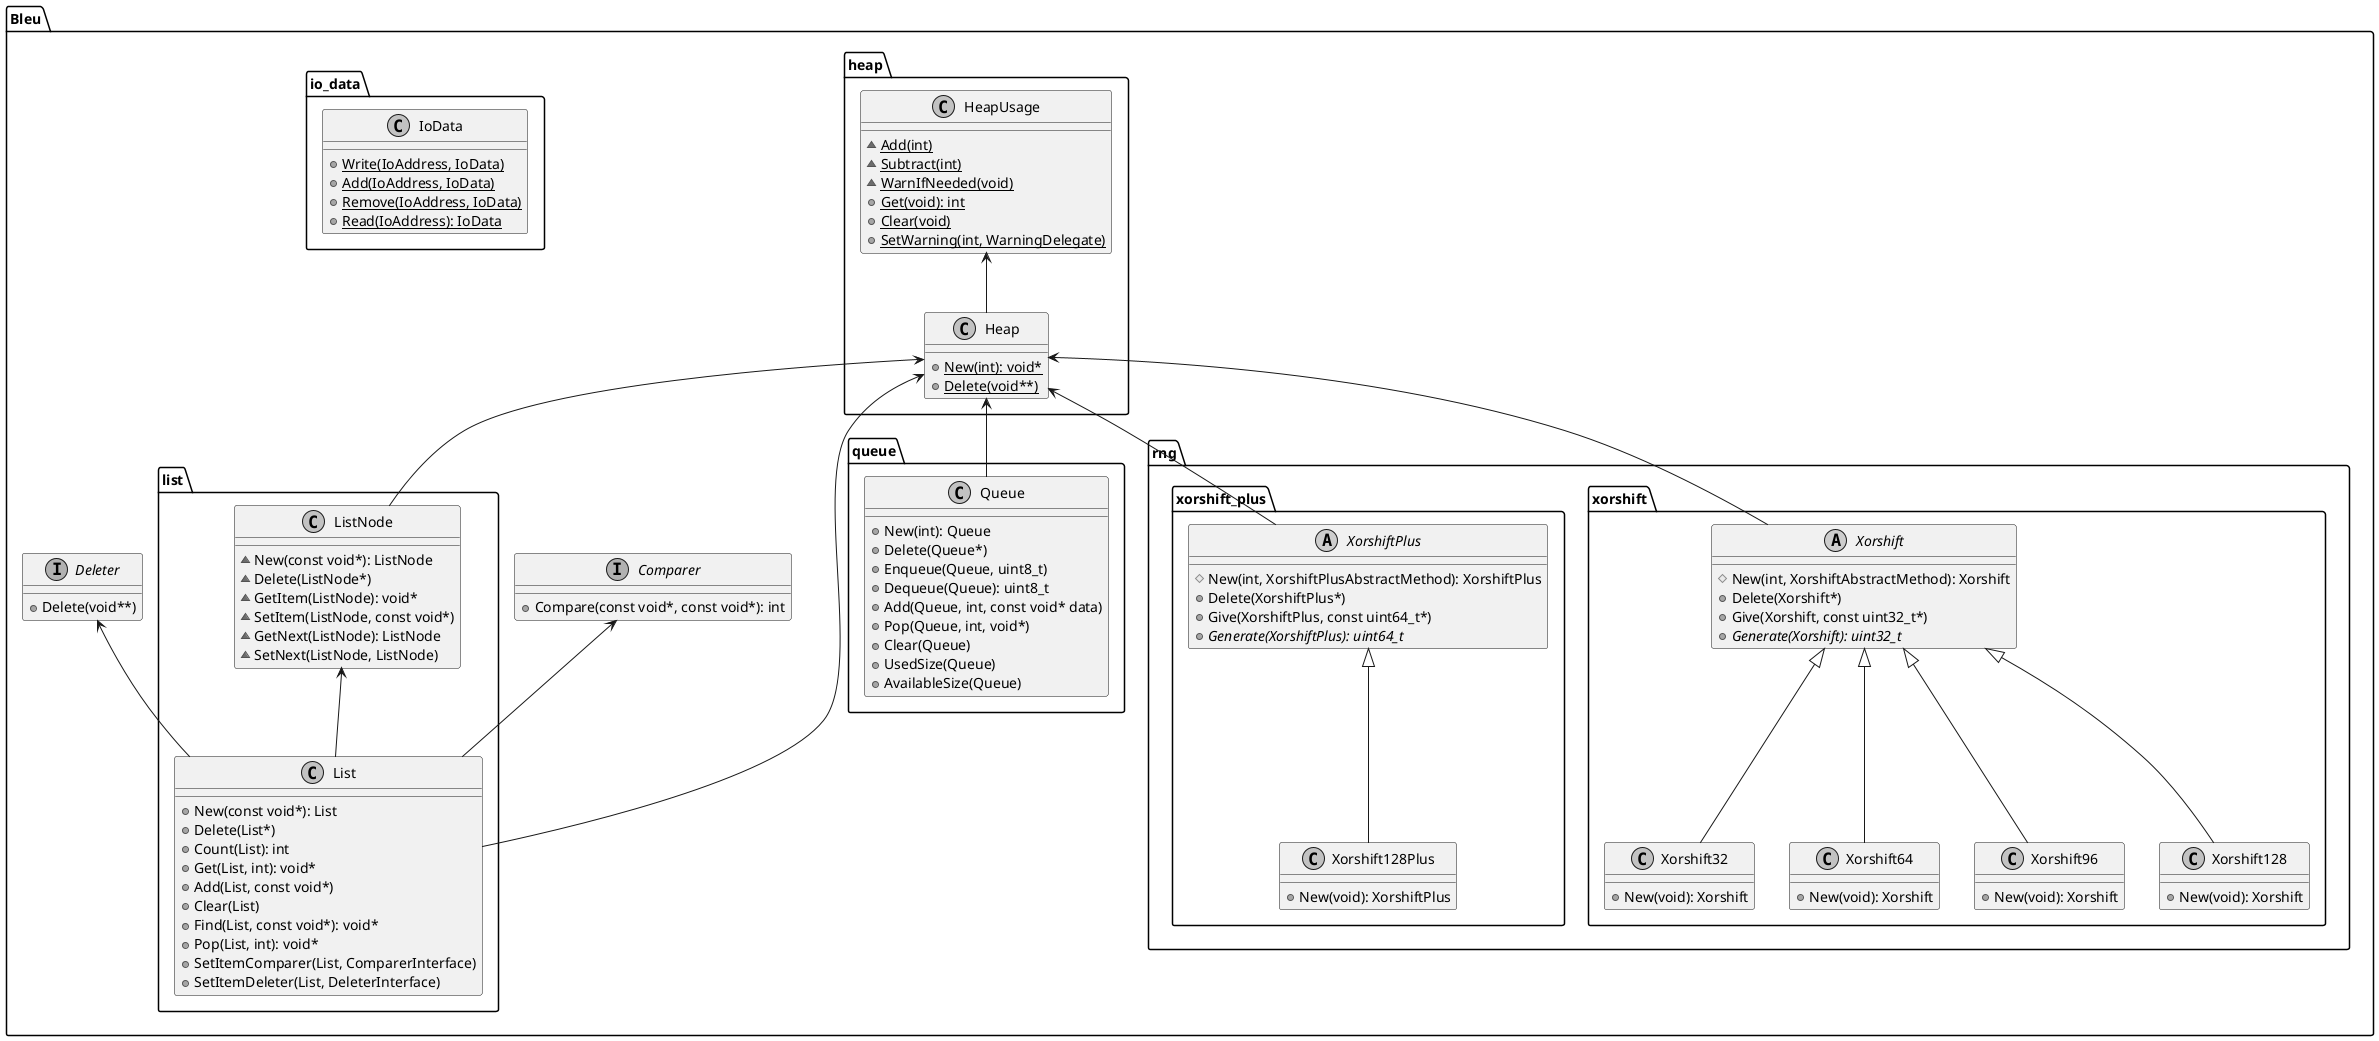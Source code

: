 ﻿
@startuml class_diagram
skinparam {
    defaultFontName Ricty Diminished
    monochrome true
}

package Bleu {
    folder heap {
        class Heap {
            + {static} New(int): void*
            + {static} Delete(void**)
        }
        class HeapUsage {
            ~ {static} Add(int)
            ~ {static} Subtract(int)
            ~ {static} WarnIfNeeded(void)
            + {static} Get(void): int
            + {static} Clear(void)
            + {static} SetWarning(int, WarningDelegate)
        }
    }
    folder io_data {
        class IoData {
            + {static} Write(IoAddress, IoData)
            + {static} Add(IoAddress, IoData)
            + {static} Remove(IoAddress, IoData)
            + {static} Read(IoAddress): IoData
        }
    }
    folder list {
        class ListNode {
            ~ New(const void*): ListNode
            ~ Delete(ListNode*)
            ~ GetItem(ListNode): void*
            ~ SetItem(ListNode, const void*)
            ~ GetNext(ListNode): ListNode
            ~ SetNext(ListNode, ListNode)
        }
        class List {
            + New(const void*): List
            + Delete(List*)
            + Count(List): int
            + Get(List, int): void*
            + Add(List, const void*)
            + Clear(List)
            + Find(List, const void*): void*
            + Pop(List, int): void*
            + SetItemComparer(List, ComparerInterface)
            + SetItemDeleter(List, DeleterInterface)
        }
    }
    interface Comparer {
        + Compare(const void*, const void*): int
    }
    interface Deleter {
        + Delete(void**)
    }
    folder queue {
        class Queue {
            + New(int): Queue
            + Delete(Queue*)
            + Enqueue(Queue, uint8_t)
            + Dequeue(Queue): uint8_t
            + Add(Queue, int, const void* data)
            + Pop(Queue, int, void*)
            + Clear(Queue)
            + UsedSize(Queue)
            + AvailableSize(Queue)
        }
    }
    folder rng {
        folder xorshift {
            abstract Xorshift {
                # New(int, XorshiftAbstractMethod): Xorshift
                + Delete(Xorshift*)
                + Give(Xorshift, const uint32_t*)
                + {abstract} Generate(Xorshift): uint32_t
            }
            class Xorshift32 {
                + New(void): Xorshift
            }
            class Xorshift64 {
                + New(void): Xorshift
            }
            class Xorshift96 {
                + New(void): Xorshift
            }
            class Xorshift128 {
                + New(void): Xorshift
            }
        }
        folder xorshift_plus {
            abstract XorshiftPlus {
                # New(int, XorshiftPlusAbstractMethod): XorshiftPlus
                + Delete(XorshiftPlus*)
                + Give(XorshiftPlus, const uint64_t*)
                + {abstract} Generate(XorshiftPlus): uint64_t
            }
            class Xorshift128Plus {
                + New(void): XorshiftPlus
            }
        }
    }

    HeapUsage <-- Heap
    Heap <-- ListNode
    Heap <-- List
    ListNode <-- List
    Comparer <-- List
    Deleter <-- List
    Heap <-- Queue
    Heap <-- Xorshift
    Xorshift <|-- Xorshift32
    Xorshift <|-- Xorshift64
    Xorshift <|-- Xorshift96
    Xorshift <|-- Xorshift128
    Heap <-- XorshiftPlus
    XorshiftPlus <|-- Xorshift128Plus
}
@enduml
